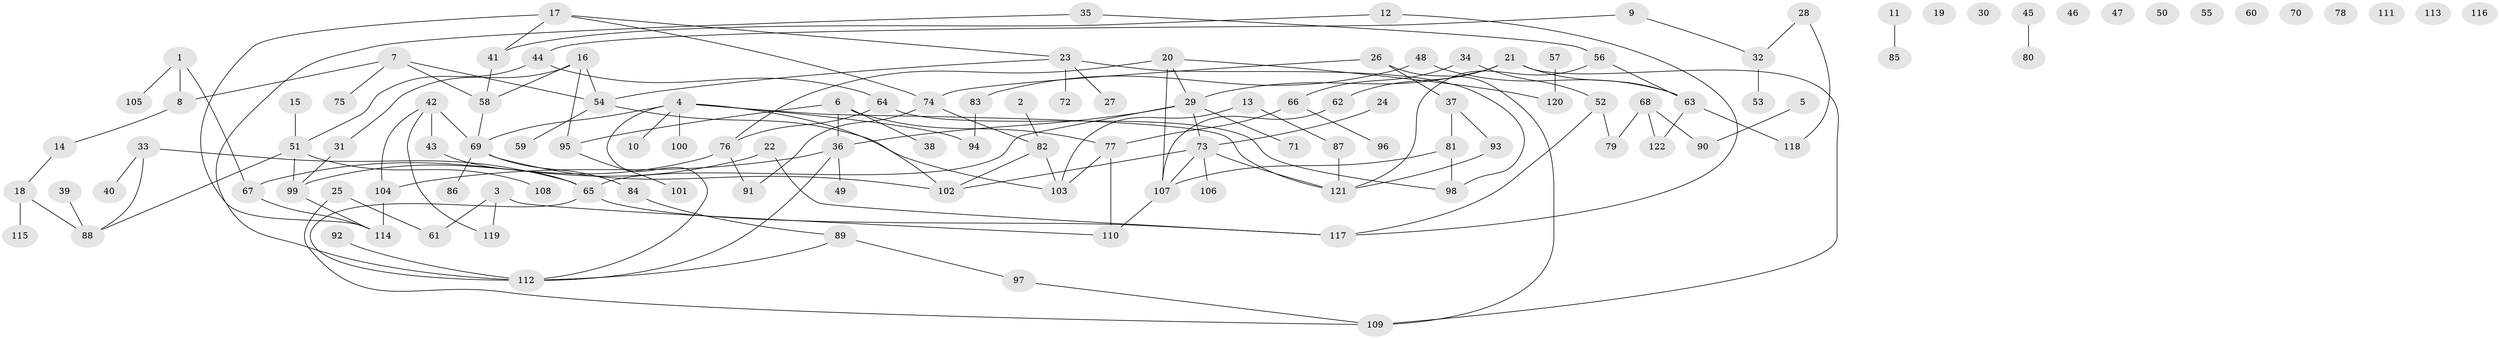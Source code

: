 // coarse degree distribution, {4: 0.07407407407407407, 1: 0.2222222222222222, 3: 0.07407407407407407, 5: 0.1111111111111111, 10: 0.05555555555555555, 0: 0.25925925925925924, 2: 0.12962962962962962, 11: 0.018518518518518517, 6: 0.018518518518518517, 7: 0.018518518518518517, 8: 0.018518518518518517}
// Generated by graph-tools (version 1.1) at 2025/16/03/04/25 18:16:26]
// undirected, 122 vertices, 148 edges
graph export_dot {
graph [start="1"]
  node [color=gray90,style=filled];
  1;
  2;
  3;
  4;
  5;
  6;
  7;
  8;
  9;
  10;
  11;
  12;
  13;
  14;
  15;
  16;
  17;
  18;
  19;
  20;
  21;
  22;
  23;
  24;
  25;
  26;
  27;
  28;
  29;
  30;
  31;
  32;
  33;
  34;
  35;
  36;
  37;
  38;
  39;
  40;
  41;
  42;
  43;
  44;
  45;
  46;
  47;
  48;
  49;
  50;
  51;
  52;
  53;
  54;
  55;
  56;
  57;
  58;
  59;
  60;
  61;
  62;
  63;
  64;
  65;
  66;
  67;
  68;
  69;
  70;
  71;
  72;
  73;
  74;
  75;
  76;
  77;
  78;
  79;
  80;
  81;
  82;
  83;
  84;
  85;
  86;
  87;
  88;
  89;
  90;
  91;
  92;
  93;
  94;
  95;
  96;
  97;
  98;
  99;
  100;
  101;
  102;
  103;
  104;
  105;
  106;
  107;
  108;
  109;
  110;
  111;
  112;
  113;
  114;
  115;
  116;
  117;
  118;
  119;
  120;
  121;
  122;
  1 -- 8;
  1 -- 67;
  1 -- 105;
  2 -- 82;
  3 -- 61;
  3 -- 110;
  3 -- 119;
  4 -- 10;
  4 -- 69;
  4 -- 94;
  4 -- 100;
  4 -- 102;
  4 -- 112;
  4 -- 121;
  5 -- 90;
  6 -- 36;
  6 -- 38;
  6 -- 77;
  6 -- 95;
  7 -- 8;
  7 -- 54;
  7 -- 58;
  7 -- 75;
  8 -- 14;
  9 -- 32;
  9 -- 44;
  11 -- 85;
  12 -- 41;
  12 -- 117;
  13 -- 87;
  13 -- 103;
  14 -- 18;
  15 -- 51;
  16 -- 31;
  16 -- 54;
  16 -- 58;
  16 -- 95;
  17 -- 23;
  17 -- 41;
  17 -- 74;
  17 -- 114;
  18 -- 88;
  18 -- 115;
  20 -- 29;
  20 -- 76;
  20 -- 107;
  20 -- 120;
  21 -- 29;
  21 -- 62;
  21 -- 63;
  21 -- 109;
  22 -- 67;
  22 -- 117;
  23 -- 27;
  23 -- 54;
  23 -- 72;
  23 -- 98;
  24 -- 73;
  25 -- 61;
  25 -- 109;
  26 -- 37;
  26 -- 74;
  26 -- 109;
  28 -- 32;
  28 -- 118;
  29 -- 36;
  29 -- 65;
  29 -- 71;
  29 -- 73;
  31 -- 99;
  32 -- 53;
  33 -- 40;
  33 -- 65;
  33 -- 88;
  34 -- 52;
  34 -- 66;
  35 -- 56;
  35 -- 112;
  36 -- 49;
  36 -- 104;
  36 -- 112;
  37 -- 81;
  37 -- 93;
  39 -- 88;
  41 -- 58;
  42 -- 43;
  42 -- 69;
  42 -- 104;
  42 -- 119;
  43 -- 65;
  44 -- 51;
  44 -- 64;
  45 -- 80;
  48 -- 63;
  48 -- 83;
  51 -- 88;
  51 -- 99;
  51 -- 108;
  52 -- 79;
  52 -- 117;
  54 -- 59;
  54 -- 103;
  56 -- 63;
  56 -- 121;
  57 -- 120;
  58 -- 69;
  62 -- 107;
  63 -- 118;
  63 -- 122;
  64 -- 76;
  64 -- 98;
  65 -- 112;
  65 -- 117;
  66 -- 77;
  66 -- 96;
  67 -- 114;
  68 -- 79;
  68 -- 90;
  68 -- 122;
  69 -- 84;
  69 -- 86;
  69 -- 102;
  73 -- 102;
  73 -- 106;
  73 -- 107;
  73 -- 121;
  74 -- 82;
  74 -- 91;
  76 -- 91;
  76 -- 99;
  77 -- 103;
  77 -- 110;
  81 -- 98;
  81 -- 107;
  82 -- 102;
  82 -- 103;
  83 -- 94;
  84 -- 89;
  87 -- 121;
  89 -- 97;
  89 -- 112;
  92 -- 112;
  93 -- 121;
  95 -- 101;
  97 -- 109;
  99 -- 114;
  104 -- 114;
  107 -- 110;
}
